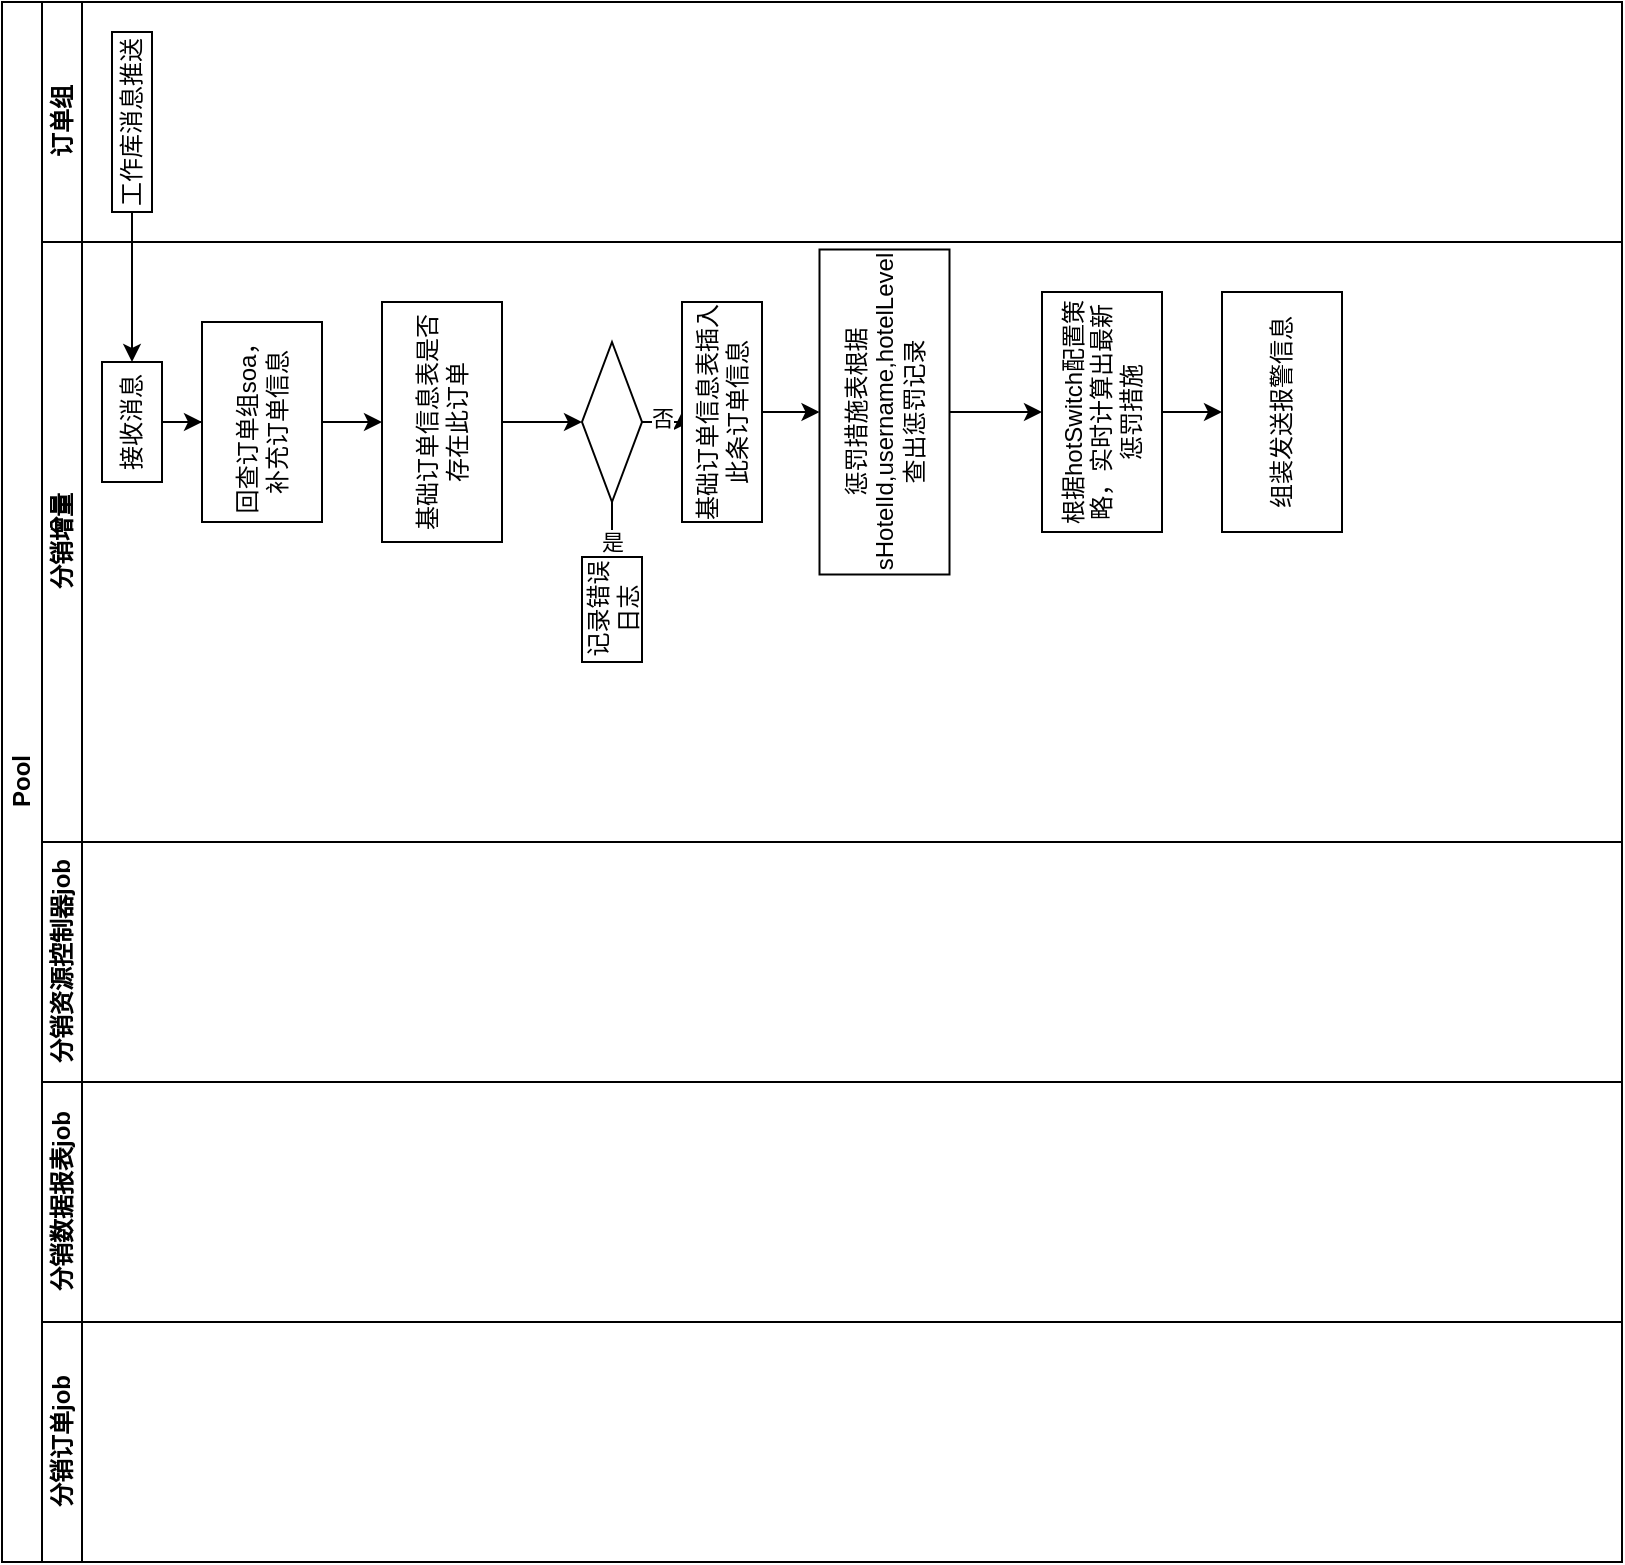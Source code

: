 <mxfile version="22.1.18" type="github">
  <diagram name="第 1 页" id="IzMNAB-FEo0dKr02V9vg">
    <mxGraphModel dx="933" dy="591" grid="1" gridSize="10" guides="1" tooltips="1" connect="1" arrows="1" fold="1" page="1" pageScale="1" pageWidth="827" pageHeight="1169" math="0" shadow="0">
      <root>
        <mxCell id="0" />
        <mxCell id="1" parent="0" />
        <mxCell id="j4678CQEo2jFVJHAo6S9-4" value="Pool" style="swimlane;childLayout=stackLayout;resizeParent=1;resizeParentMax=0;horizontal=0;startSize=20;horizontalStack=0;html=1;" vertex="1" parent="1">
          <mxGeometry x="120" y="70" width="810" height="780" as="geometry" />
        </mxCell>
        <mxCell id="j4678CQEo2jFVJHAo6S9-5" value="订单组" style="swimlane;startSize=20;horizontal=0;html=1;" vertex="1" parent="j4678CQEo2jFVJHAo6S9-4">
          <mxGeometry x="20" width="790" height="120" as="geometry" />
        </mxCell>
        <mxCell id="j4678CQEo2jFVJHAo6S9-13" value="工作库消息推送" style="rounded=0;whiteSpace=wrap;html=1;direction=east;flipH=0;flipV=0;rotation=-90;" vertex="1" parent="j4678CQEo2jFVJHAo6S9-5">
          <mxGeometry y="50" width="90" height="20" as="geometry" />
        </mxCell>
        <mxCell id="j4678CQEo2jFVJHAo6S9-6" value="分销增量" style="swimlane;startSize=20;horizontal=0;html=1;" vertex="1" parent="j4678CQEo2jFVJHAo6S9-4">
          <mxGeometry x="20" y="120" width="790" height="300" as="geometry" />
        </mxCell>
        <mxCell id="j4678CQEo2jFVJHAo6S9-17" value="" style="edgeStyle=orthogonalEdgeStyle;rounded=0;orthogonalLoop=1;jettySize=auto;html=1;" edge="1" parent="j4678CQEo2jFVJHAo6S9-6" source="j4678CQEo2jFVJHAo6S9-14" target="j4678CQEo2jFVJHAo6S9-16">
          <mxGeometry relative="1" as="geometry" />
        </mxCell>
        <mxCell id="j4678CQEo2jFVJHAo6S9-14" value="接收消息" style="whiteSpace=wrap;html=1;rounded=0;rotation=-90;" vertex="1" parent="j4678CQEo2jFVJHAo6S9-6">
          <mxGeometry x="15" y="75" width="60" height="30" as="geometry" />
        </mxCell>
        <mxCell id="j4678CQEo2jFVJHAo6S9-20" value="" style="edgeStyle=orthogonalEdgeStyle;rounded=0;orthogonalLoop=1;jettySize=auto;html=1;" edge="1" parent="j4678CQEo2jFVJHAo6S9-6" source="j4678CQEo2jFVJHAo6S9-16" target="j4678CQEo2jFVJHAo6S9-19">
          <mxGeometry relative="1" as="geometry" />
        </mxCell>
        <mxCell id="j4678CQEo2jFVJHAo6S9-16" value="回查订单组soa，补充订单信息" style="whiteSpace=wrap;html=1;rounded=0;rotation=-90;" vertex="1" parent="j4678CQEo2jFVJHAo6S9-6">
          <mxGeometry x="60" y="60" width="100" height="60" as="geometry" />
        </mxCell>
        <mxCell id="j4678CQEo2jFVJHAo6S9-22" value="" style="edgeStyle=orthogonalEdgeStyle;rounded=0;orthogonalLoop=1;jettySize=auto;html=1;" edge="1" parent="j4678CQEo2jFVJHAo6S9-6" source="j4678CQEo2jFVJHAo6S9-19" target="j4678CQEo2jFVJHAo6S9-21">
          <mxGeometry relative="1" as="geometry" />
        </mxCell>
        <mxCell id="j4678CQEo2jFVJHAo6S9-19" value="基础订单信息表是否存在此订单" style="whiteSpace=wrap;html=1;rounded=0;rotation=-90;" vertex="1" parent="j4678CQEo2jFVJHAo6S9-6">
          <mxGeometry x="140" y="60" width="120" height="60" as="geometry" />
        </mxCell>
        <mxCell id="j4678CQEo2jFVJHAo6S9-24" value="" style="edgeStyle=orthogonalEdgeStyle;rounded=0;orthogonalLoop=1;jettySize=auto;html=1;" edge="1" parent="j4678CQEo2jFVJHAo6S9-6" source="j4678CQEo2jFVJHAo6S9-21" target="j4678CQEo2jFVJHAo6S9-23">
          <mxGeometry relative="1" as="geometry" />
        </mxCell>
        <mxCell id="j4678CQEo2jFVJHAo6S9-25" style="edgeStyle=orthogonalEdgeStyle;rounded=0;orthogonalLoop=1;jettySize=auto;html=1;" edge="1" parent="j4678CQEo2jFVJHAo6S9-6" source="j4678CQEo2jFVJHAo6S9-21" target="j4678CQEo2jFVJHAo6S9-23">
          <mxGeometry relative="1" as="geometry" />
        </mxCell>
        <mxCell id="j4678CQEo2jFVJHAo6S9-32" value="是" style="edgeLabel;html=1;align=center;verticalAlign=middle;resizable=0;points=[];" vertex="1" connectable="0" parent="j4678CQEo2jFVJHAo6S9-25">
          <mxGeometry x="0.45" y="-1" relative="1" as="geometry">
            <mxPoint x="1" as="offset" />
          </mxGeometry>
        </mxCell>
        <mxCell id="j4678CQEo2jFVJHAo6S9-27" value="" style="edgeStyle=orthogonalEdgeStyle;rounded=0;orthogonalLoop=1;jettySize=auto;html=1;" edge="1" parent="j4678CQEo2jFVJHAo6S9-6" source="j4678CQEo2jFVJHAo6S9-21" target="j4678CQEo2jFVJHAo6S9-26">
          <mxGeometry relative="1" as="geometry" />
        </mxCell>
        <mxCell id="j4678CQEo2jFVJHAo6S9-33" value="否" style="edgeLabel;html=1;align=center;verticalAlign=middle;resizable=0;points=[];" vertex="1" connectable="0" parent="j4678CQEo2jFVJHAo6S9-27">
          <mxGeometry x="-0.185" y="2" relative="1" as="geometry">
            <mxPoint as="offset" />
          </mxGeometry>
        </mxCell>
        <mxCell id="j4678CQEo2jFVJHAo6S9-21" value="" style="rhombus;whiteSpace=wrap;html=1;rounded=0;" vertex="1" parent="j4678CQEo2jFVJHAo6S9-6">
          <mxGeometry x="270" y="50" width="30" height="80" as="geometry" />
        </mxCell>
        <mxCell id="j4678CQEo2jFVJHAo6S9-23" value="记录错误日志" style="whiteSpace=wrap;html=1;rounded=0;rotation=-90;" vertex="1" parent="j4678CQEo2jFVJHAo6S9-6">
          <mxGeometry x="258.75" y="168.75" width="52.5" height="30" as="geometry" />
        </mxCell>
        <mxCell id="j4678CQEo2jFVJHAo6S9-29" value="" style="edgeStyle=orthogonalEdgeStyle;rounded=0;orthogonalLoop=1;jettySize=auto;html=1;entryX=0.5;entryY=0;entryDx=0;entryDy=0;" edge="1" parent="j4678CQEo2jFVJHAo6S9-6" source="j4678CQEo2jFVJHAo6S9-26" target="j4678CQEo2jFVJHAo6S9-30">
          <mxGeometry relative="1" as="geometry">
            <mxPoint x="382.5" y="85" as="targetPoint" />
          </mxGeometry>
        </mxCell>
        <mxCell id="j4678CQEo2jFVJHAo6S9-26" value="基础订单信息表插入此条订单信息" style="whiteSpace=wrap;html=1;rounded=0;rotation=-90;" vertex="1" parent="j4678CQEo2jFVJHAo6S9-6">
          <mxGeometry x="285" y="65" width="110" height="40" as="geometry" />
        </mxCell>
        <mxCell id="j4678CQEo2jFVJHAo6S9-35" value="" style="edgeStyle=orthogonalEdgeStyle;rounded=0;orthogonalLoop=1;jettySize=auto;html=1;" edge="1" parent="j4678CQEo2jFVJHAo6S9-6" source="j4678CQEo2jFVJHAo6S9-30" target="j4678CQEo2jFVJHAo6S9-34">
          <mxGeometry relative="1" as="geometry" />
        </mxCell>
        <mxCell id="j4678CQEo2jFVJHAo6S9-30" value="惩罚措施表根据sHotelId,username,hotelLevel&lt;br&gt;查出惩罚记录" style="whiteSpace=wrap;html=1;rounded=0;rotation=-90;" vertex="1" parent="j4678CQEo2jFVJHAo6S9-6">
          <mxGeometry x="340" y="52.5" width="162.5" height="65" as="geometry" />
        </mxCell>
        <mxCell id="j4678CQEo2jFVJHAo6S9-37" value="" style="edgeStyle=orthogonalEdgeStyle;rounded=0;orthogonalLoop=1;jettySize=auto;html=1;" edge="1" parent="j4678CQEo2jFVJHAo6S9-6" source="j4678CQEo2jFVJHAo6S9-34" target="j4678CQEo2jFVJHAo6S9-36">
          <mxGeometry relative="1" as="geometry" />
        </mxCell>
        <mxCell id="j4678CQEo2jFVJHAo6S9-34" value="根据hotSwitch配置策略，实时计算出最新惩罚措施" style="whiteSpace=wrap;html=1;rounded=0;rotation=-90;" vertex="1" parent="j4678CQEo2jFVJHAo6S9-6">
          <mxGeometry x="470" y="55" width="120" height="60" as="geometry" />
        </mxCell>
        <mxCell id="j4678CQEo2jFVJHAo6S9-36" value="组装发送报警信息" style="whiteSpace=wrap;html=1;rounded=0;rotation=-90;" vertex="1" parent="j4678CQEo2jFVJHAo6S9-6">
          <mxGeometry x="560" y="55" width="120" height="60" as="geometry" />
        </mxCell>
        <mxCell id="j4678CQEo2jFVJHAo6S9-7" value="分销资源控制器job" style="swimlane;startSize=20;horizontal=0;html=1;" vertex="1" parent="j4678CQEo2jFVJHAo6S9-4">
          <mxGeometry x="20" y="420" width="790" height="120" as="geometry" />
        </mxCell>
        <mxCell id="j4678CQEo2jFVJHAo6S9-12" value="分销数据报表job" style="swimlane;startSize=20;horizontal=0;html=1;" vertex="1" parent="j4678CQEo2jFVJHAo6S9-4">
          <mxGeometry x="20" y="540" width="790" height="120" as="geometry" />
        </mxCell>
        <mxCell id="j4678CQEo2jFVJHAo6S9-11" value="分销订单job" style="swimlane;startSize=20;horizontal=0;html=1;" vertex="1" parent="j4678CQEo2jFVJHAo6S9-4">
          <mxGeometry x="20" y="660" width="790" height="120" as="geometry" />
        </mxCell>
        <mxCell id="j4678CQEo2jFVJHAo6S9-15" value="" style="edgeStyle=orthogonalEdgeStyle;rounded=0;orthogonalLoop=1;jettySize=auto;html=1;" edge="1" parent="j4678CQEo2jFVJHAo6S9-4" source="j4678CQEo2jFVJHAo6S9-13" target="j4678CQEo2jFVJHAo6S9-14">
          <mxGeometry relative="1" as="geometry" />
        </mxCell>
      </root>
    </mxGraphModel>
  </diagram>
</mxfile>
